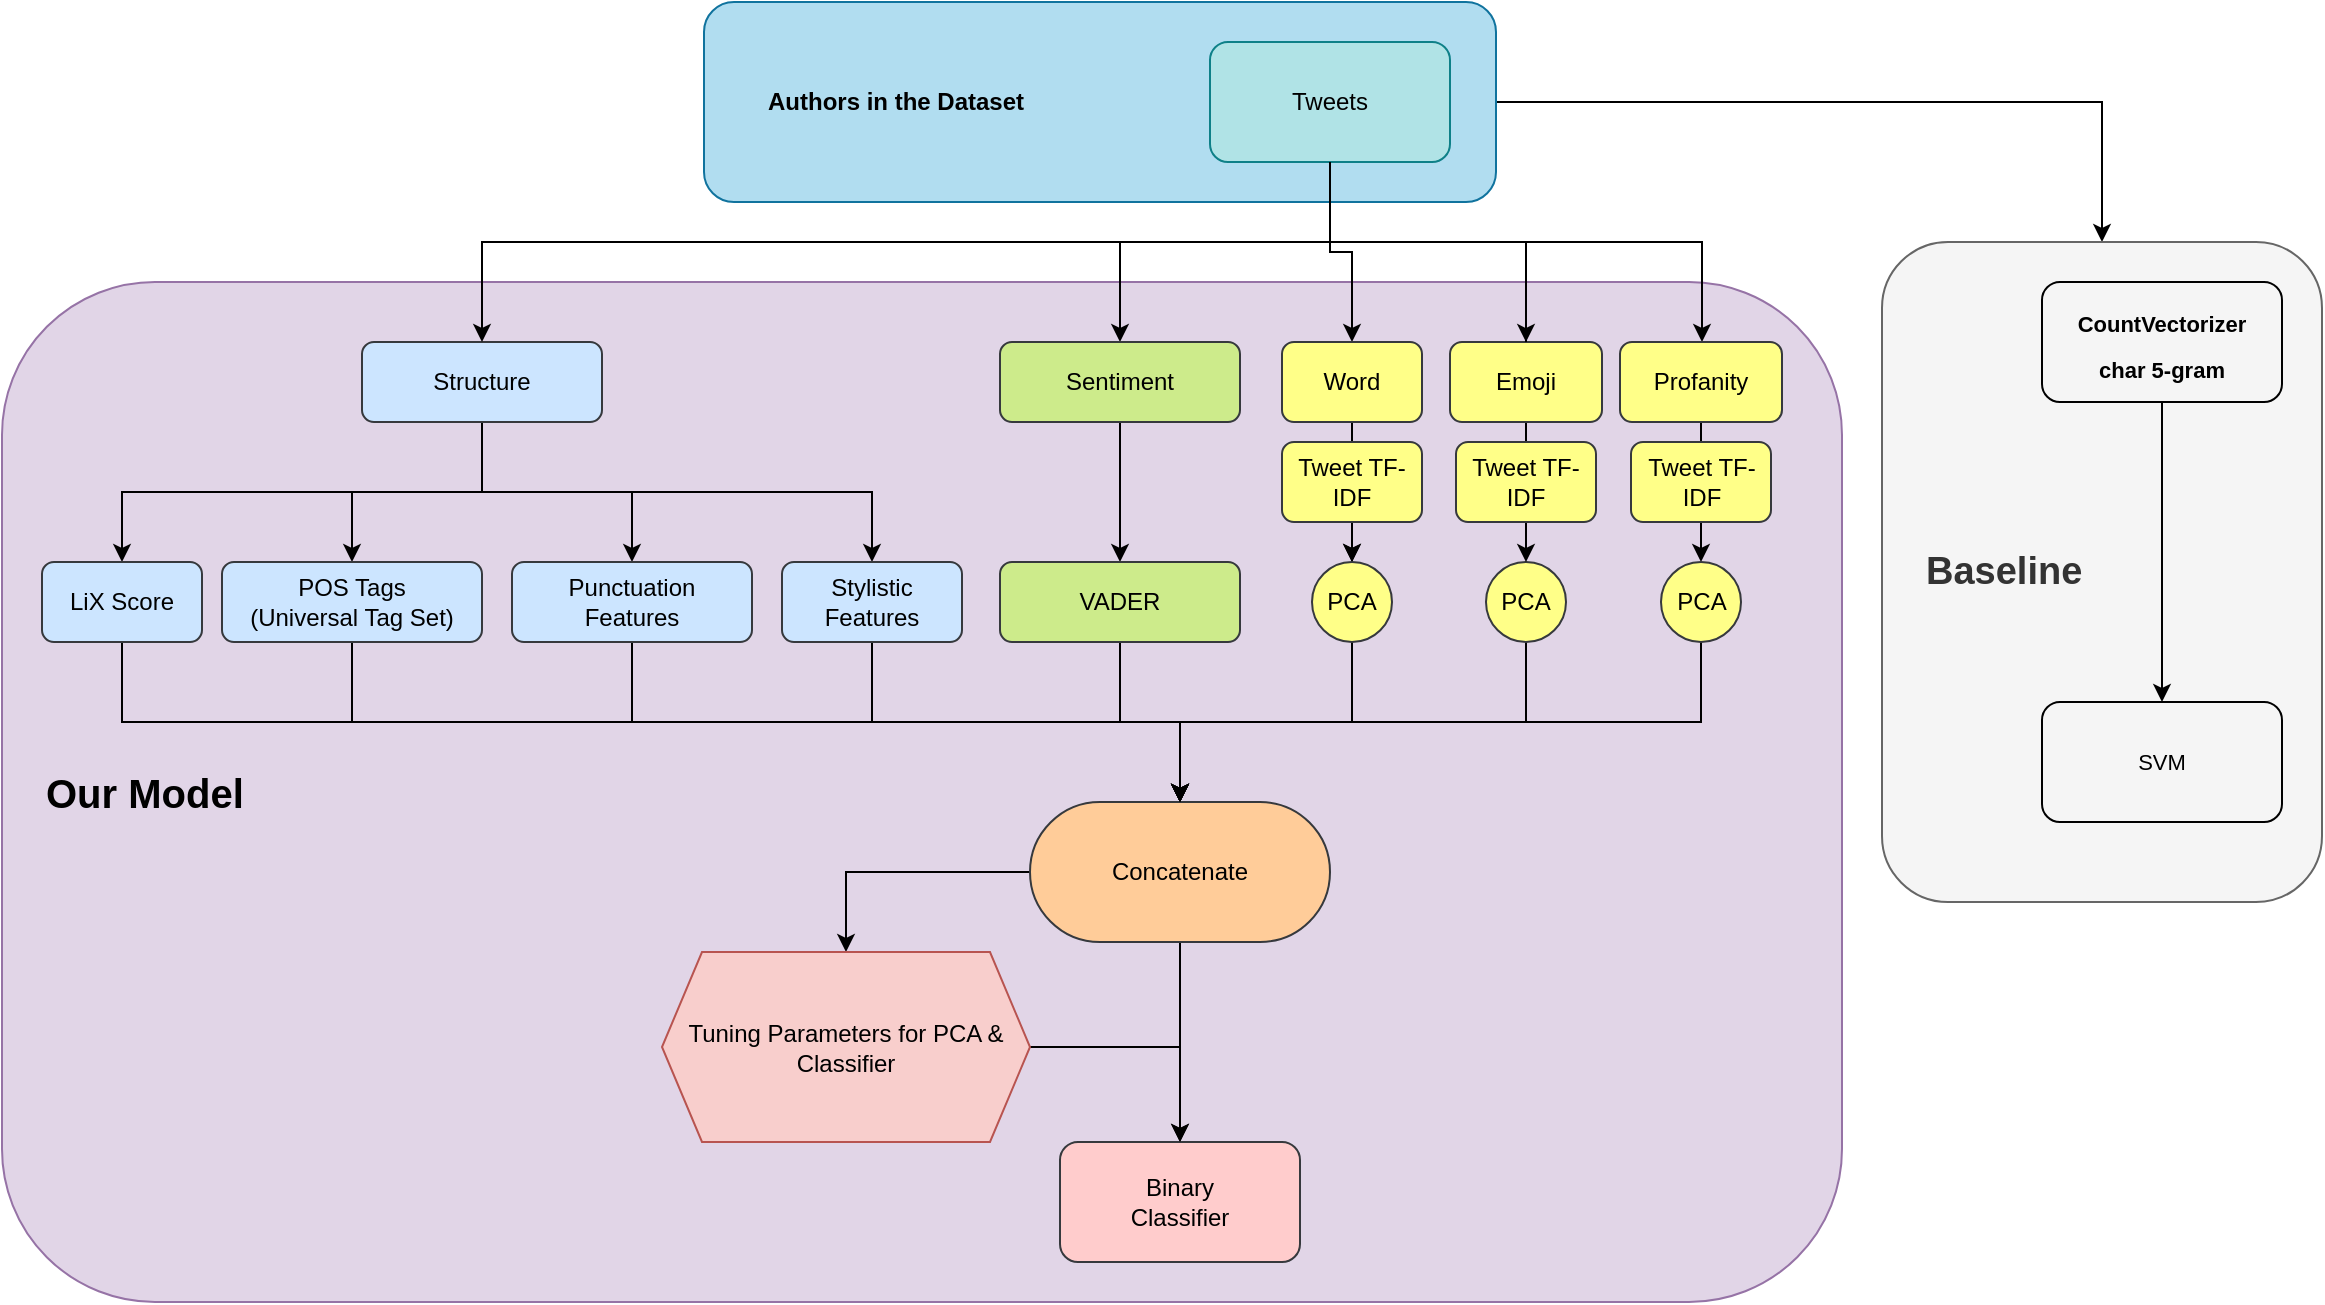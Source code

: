<mxfile version="16.5.3" type="device"><diagram id="g7Uqz9-T8Ye2OcOOcey6" name="Page-1"><mxGraphModel dx="1422" dy="716" grid="1" gridSize="10" guides="1" tooltips="1" connect="1" arrows="1" fold="1" page="1" pageScale="1" pageWidth="827" pageHeight="1169" math="0" shadow="0"><root><mxCell id="0"/><mxCell id="1" parent="0"/><mxCell id="7mYc-SxX50xpbFA0BC6p-22" value="&lt;font style=&quot;font-size: 20px&quot;&gt;&lt;b&gt;Our Model&lt;/b&gt;&lt;/font&gt;" style="rounded=1;whiteSpace=wrap;html=1;strokeWidth=1;fillColor=#e1d5e7;strokeColor=#9673a6;align=left;spacingLeft=20;" vertex="1" parent="1"><mxGeometry x="20" y="170" width="920" height="510" as="geometry"/></mxCell><mxCell id="Sy9f4ZRHciM1xUsiOkKT-16" style="edgeStyle=orthogonalEdgeStyle;rounded=0;orthogonalLoop=1;jettySize=auto;html=1;exitX=0.5;exitY=1;exitDx=0;exitDy=0;" parent="1" source="Sy9f4ZRHciM1xUsiOkKT-1" target="Sy9f4ZRHciM1xUsiOkKT-17" edge="1"><mxGeometry relative="1" as="geometry"><mxPoint x="70" y="310" as="targetPoint"/></mxGeometry></mxCell><mxCell id="Sy9f4ZRHciM1xUsiOkKT-18" style="edgeStyle=orthogonalEdgeStyle;rounded=0;orthogonalLoop=1;jettySize=auto;html=1;exitX=0.5;exitY=1;exitDx=0;exitDy=0;" parent="1" source="Sy9f4ZRHciM1xUsiOkKT-1" target="Sy9f4ZRHciM1xUsiOkKT-19" edge="1"><mxGeometry relative="1" as="geometry"><mxPoint x="140" y="310" as="targetPoint"/></mxGeometry></mxCell><mxCell id="Sy9f4ZRHciM1xUsiOkKT-20" style="edgeStyle=orthogonalEdgeStyle;rounded=0;orthogonalLoop=1;jettySize=auto;html=1;exitX=0.5;exitY=1;exitDx=0;exitDy=0;" parent="1" source="Sy9f4ZRHciM1xUsiOkKT-1" target="Sy9f4ZRHciM1xUsiOkKT-21" edge="1"><mxGeometry relative="1" as="geometry"><mxPoint x="330" y="310" as="targetPoint"/></mxGeometry></mxCell><mxCell id="Sy9f4ZRHciM1xUsiOkKT-56" style="edgeStyle=orthogonalEdgeStyle;rounded=0;orthogonalLoop=1;jettySize=auto;html=1;exitX=0.5;exitY=1;exitDx=0;exitDy=0;" parent="1" source="Sy9f4ZRHciM1xUsiOkKT-1" target="Sy9f4ZRHciM1xUsiOkKT-57" edge="1"><mxGeometry relative="1" as="geometry"><mxPoint x="450" y="310.0" as="targetPoint"/></mxGeometry></mxCell><mxCell id="Sy9f4ZRHciM1xUsiOkKT-1" value="Structure" style="rounded=1;whiteSpace=wrap;html=1;fillColor=#cce5ff;strokeColor=#36393d;" parent="1" vertex="1"><mxGeometry x="200" y="200" width="120" height="40" as="geometry"/></mxCell><mxCell id="Sy9f4ZRHciM1xUsiOkKT-5" style="edgeStyle=orthogonalEdgeStyle;rounded=0;orthogonalLoop=1;jettySize=auto;html=1;exitX=0.5;exitY=1;exitDx=0;exitDy=0;entryX=0.5;entryY=0;entryDx=0;entryDy=0;" parent="1" source="Sy9f4ZRHciM1xUsiOkKT-4" target="Sy9f4ZRHciM1xUsiOkKT-1" edge="1"><mxGeometry relative="1" as="geometry"><Array as="points"><mxPoint x="684" y="150"/><mxPoint x="260" y="150"/></Array></mxGeometry></mxCell><mxCell id="Sy9f4ZRHciM1xUsiOkKT-6" style="edgeStyle=orthogonalEdgeStyle;rounded=0;orthogonalLoop=1;jettySize=auto;html=1;exitX=0.5;exitY=1;exitDx=0;exitDy=0;" parent="1" source="Sy9f4ZRHciM1xUsiOkKT-4" target="Sy9f4ZRHciM1xUsiOkKT-7" edge="1"><mxGeometry relative="1" as="geometry"><mxPoint x="320" y="200" as="targetPoint"/><Array as="points"><mxPoint x="684" y="150"/><mxPoint x="579" y="150"/></Array></mxGeometry></mxCell><mxCell id="Sy9f4ZRHciM1xUsiOkKT-66" style="edgeStyle=orthogonalEdgeStyle;rounded=0;orthogonalLoop=1;jettySize=auto;html=1;exitX=1;exitY=0.5;exitDx=0;exitDy=0;entryX=0.5;entryY=0;entryDx=0;entryDy=0;fontSize=19;" parent="1" source="Sy9f4ZRHciM1xUsiOkKT-4" target="Sy9f4ZRHciM1xUsiOkKT-65" edge="1"><mxGeometry relative="1" as="geometry"/></mxCell><mxCell id="7mYc-SxX50xpbFA0BC6p-4" style="edgeStyle=orthogonalEdgeStyle;rounded=0;orthogonalLoop=1;jettySize=auto;html=1;exitX=0.5;exitY=1;exitDx=0;exitDy=0;" edge="1" parent="1" source="Sy9f4ZRHciM1xUsiOkKT-4" target="Sy9f4ZRHciM1xUsiOkKT-11"><mxGeometry relative="1" as="geometry"/></mxCell><mxCell id="7mYc-SxX50xpbFA0BC6p-5" style="edgeStyle=orthogonalEdgeStyle;rounded=0;orthogonalLoop=1;jettySize=auto;html=1;exitX=0.5;exitY=1;exitDx=0;exitDy=0;" edge="1" parent="1" source="Sy9f4ZRHciM1xUsiOkKT-4" target="Sy9f4ZRHciM1xUsiOkKT-15"><mxGeometry relative="1" as="geometry"><Array as="points"><mxPoint x="684" y="150"/><mxPoint x="870" y="150"/></Array></mxGeometry></mxCell><mxCell id="7mYc-SxX50xpbFA0BC6p-11" style="edgeStyle=orthogonalEdgeStyle;rounded=0;orthogonalLoop=1;jettySize=auto;html=1;exitX=0.5;exitY=1;exitDx=0;exitDy=0;entryX=0.5;entryY=0;entryDx=0;entryDy=0;" edge="1" parent="1" source="Sy9f4ZRHciM1xUsiOkKT-11" target="Sy9f4ZRHciM1xUsiOkKT-46"><mxGeometry relative="1" as="geometry"/></mxCell><mxCell id="Sy9f4ZRHciM1xUsiOkKT-22" style="edgeStyle=orthogonalEdgeStyle;rounded=0;orthogonalLoop=1;jettySize=auto;html=1;" parent="1" source="Sy9f4ZRHciM1xUsiOkKT-7" target="Sy9f4ZRHciM1xUsiOkKT-23" edge="1"><mxGeometry relative="1" as="geometry"><mxPoint x="569" y="300" as="targetPoint"/></mxGeometry></mxCell><mxCell id="Sy9f4ZRHciM1xUsiOkKT-7" value="Sentiment" style="rounded=1;whiteSpace=wrap;html=1;fillColor=#cdeb8b;strokeColor=#36393d;" parent="1" vertex="1"><mxGeometry x="519" y="200" width="120" height="40" as="geometry"/></mxCell><mxCell id="7mYc-SxX50xpbFA0BC6p-12" value="" style="edgeStyle=orthogonalEdgeStyle;rounded=0;orthogonalLoop=1;jettySize=auto;html=1;" edge="1" parent="1" source="Sy9f4ZRHciM1xUsiOkKT-9" target="Sy9f4ZRHciM1xUsiOkKT-46"><mxGeometry relative="1" as="geometry"/></mxCell><mxCell id="Sy9f4ZRHciM1xUsiOkKT-9" value="&lt;div&gt;Tweet TF-IDF&lt;br&gt;&lt;/div&gt;" style="rounded=1;whiteSpace=wrap;html=1;fillColor=#ffff88;strokeColor=#36393d;" parent="1" vertex="1"><mxGeometry x="660" y="250" width="70" height="40" as="geometry"/></mxCell><mxCell id="Sy9f4ZRHciM1xUsiOkKT-11" value="Word" style="rounded=1;whiteSpace=wrap;html=1;fillColor=#ffff88;strokeColor=#36393d;" parent="1" vertex="1"><mxGeometry x="660" y="200" width="70" height="40" as="geometry"/></mxCell><mxCell id="7mYc-SxX50xpbFA0BC6p-8" style="edgeStyle=orthogonalEdgeStyle;rounded=0;orthogonalLoop=1;jettySize=auto;html=1;exitX=0.5;exitY=1;exitDx=0;exitDy=0;entryX=0.5;entryY=0;entryDx=0;entryDy=0;" edge="1" parent="1" source="Sy9f4ZRHciM1xUsiOkKT-15" target="Sy9f4ZRHciM1xUsiOkKT-48"><mxGeometry relative="1" as="geometry"/></mxCell><mxCell id="Sy9f4ZRHciM1xUsiOkKT-15" value="Profanity" style="rounded=1;whiteSpace=wrap;html=1;fillColor=#ffff88;strokeColor=#36393d;" parent="1" vertex="1"><mxGeometry x="829" y="200" width="81" height="40" as="geometry"/></mxCell><mxCell id="Sy9f4ZRHciM1xUsiOkKT-32" style="edgeStyle=orthogonalEdgeStyle;rounded=0;orthogonalLoop=1;jettySize=auto;html=1;exitX=0.5;exitY=1;exitDx=0;exitDy=0;entryX=0.5;entryY=0;entryDx=0;entryDy=0;" parent="1" source="Sy9f4ZRHciM1xUsiOkKT-17" target="Sy9f4ZRHciM1xUsiOkKT-31" edge="1"><mxGeometry relative="1" as="geometry"/></mxCell><mxCell id="Sy9f4ZRHciM1xUsiOkKT-17" value="LiX Score" style="rounded=1;whiteSpace=wrap;html=1;fillColor=#cce5ff;strokeColor=#36393d;" parent="1" vertex="1"><mxGeometry x="40" y="310" width="80" height="40" as="geometry"/></mxCell><mxCell id="Sy9f4ZRHciM1xUsiOkKT-33" style="edgeStyle=orthogonalEdgeStyle;rounded=0;orthogonalLoop=1;jettySize=auto;html=1;exitX=0.5;exitY=1;exitDx=0;exitDy=0;entryX=0.5;entryY=0;entryDx=0;entryDy=0;" parent="1" source="Sy9f4ZRHciM1xUsiOkKT-19" target="Sy9f4ZRHciM1xUsiOkKT-31" edge="1"><mxGeometry relative="1" as="geometry"><mxPoint x="530" y="430" as="targetPoint"/></mxGeometry></mxCell><mxCell id="Sy9f4ZRHciM1xUsiOkKT-19" value="&lt;div&gt;POS Tags&lt;/div&gt;&lt;div&gt;(Universal Tag Set)&lt;br&gt;&lt;/div&gt;" style="rounded=1;whiteSpace=wrap;html=1;fillColor=#cce5ff;strokeColor=#36393d;" parent="1" vertex="1"><mxGeometry x="130" y="310" width="130" height="40" as="geometry"/></mxCell><mxCell id="Sy9f4ZRHciM1xUsiOkKT-34" style="edgeStyle=orthogonalEdgeStyle;rounded=0;orthogonalLoop=1;jettySize=auto;html=1;exitX=0.5;exitY=1;exitDx=0;exitDy=0;entryX=0.5;entryY=0;entryDx=0;entryDy=0;" parent="1" source="Sy9f4ZRHciM1xUsiOkKT-21" target="Sy9f4ZRHciM1xUsiOkKT-31" edge="1"><mxGeometry relative="1" as="geometry"><mxPoint x="530" y="430" as="targetPoint"/></mxGeometry></mxCell><mxCell id="Sy9f4ZRHciM1xUsiOkKT-21" value="&lt;div&gt;Punctuation &lt;br&gt;&lt;/div&gt;&lt;div&gt;Features&lt;/div&gt;" style="rounded=1;whiteSpace=wrap;html=1;fillColor=#cce5ff;strokeColor=#36393d;" parent="1" vertex="1"><mxGeometry x="275" y="310" width="120" height="40" as="geometry"/></mxCell><mxCell id="Sy9f4ZRHciM1xUsiOkKT-35" style="edgeStyle=orthogonalEdgeStyle;rounded=0;orthogonalLoop=1;jettySize=auto;html=1;exitX=0.5;exitY=1;exitDx=0;exitDy=0;" parent="1" source="Sy9f4ZRHciM1xUsiOkKT-23" target="Sy9f4ZRHciM1xUsiOkKT-31" edge="1"><mxGeometry relative="1" as="geometry"/></mxCell><mxCell id="Sy9f4ZRHciM1xUsiOkKT-23" value="VADER" style="rounded=1;whiteSpace=wrap;html=1;fillColor=#cdeb8b;strokeColor=#36393d;" parent="1" vertex="1"><mxGeometry x="519" y="310" width="120" height="40" as="geometry"/></mxCell><mxCell id="Sy9f4ZRHciM1xUsiOkKT-42" style="edgeStyle=orthogonalEdgeStyle;rounded=0;orthogonalLoop=1;jettySize=auto;html=1;exitX=0.5;exitY=1;exitDx=0;exitDy=0;" parent="1" source="Sy9f4ZRHciM1xUsiOkKT-31" target="Sy9f4ZRHciM1xUsiOkKT-43" edge="1"><mxGeometry relative="1" as="geometry"><mxPoint x="608.5" y="550" as="targetPoint"/></mxGeometry></mxCell><mxCell id="Sy9f4ZRHciM1xUsiOkKT-62" style="edgeStyle=orthogonalEdgeStyle;rounded=0;orthogonalLoop=1;jettySize=auto;html=1;exitX=0;exitY=0.5;exitDx=0;exitDy=0;entryX=0.5;entryY=0;entryDx=0;entryDy=0;" parent="1" source="Sy9f4ZRHciM1xUsiOkKT-31" target="Sy9f4ZRHciM1xUsiOkKT-60" edge="1"><mxGeometry relative="1" as="geometry"/></mxCell><mxCell id="Sy9f4ZRHciM1xUsiOkKT-31" value="Concatenate" style="rounded=1;whiteSpace=wrap;html=1;strokeWidth=1;fillColor=#ffcc99;arcSize=50;strokeColor=#36393d;" parent="1" vertex="1"><mxGeometry x="534" y="430" width="150" height="70" as="geometry"/></mxCell><mxCell id="Sy9f4ZRHciM1xUsiOkKT-43" value="&lt;div&gt;Binary &lt;br&gt;&lt;/div&gt;&lt;div&gt;Classifier&lt;/div&gt;" style="rounded=1;whiteSpace=wrap;html=1;strokeWidth=1;fillColor=#ffcccc;strokeColor=#36393d;" parent="1" vertex="1"><mxGeometry x="549" y="600" width="120" height="60" as="geometry"/></mxCell><mxCell id="Sy9f4ZRHciM1xUsiOkKT-54" style="edgeStyle=orthogonalEdgeStyle;rounded=0;orthogonalLoop=1;jettySize=auto;html=1;exitX=0.5;exitY=1;exitDx=0;exitDy=0;entryX=0.5;entryY=0;entryDx=0;entryDy=0;" parent="1" source="Sy9f4ZRHciM1xUsiOkKT-46" target="Sy9f4ZRHciM1xUsiOkKT-31" edge="1"><mxGeometry relative="1" as="geometry"/></mxCell><mxCell id="Sy9f4ZRHciM1xUsiOkKT-46" value="PCA" style="ellipse;whiteSpace=wrap;html=1;aspect=fixed;strokeWidth=1;fillColor=#ffff88;strokeColor=#36393d;" parent="1" vertex="1"><mxGeometry x="675" y="310" width="40" height="40" as="geometry"/></mxCell><mxCell id="7mYc-SxX50xpbFA0BC6p-15" style="edgeStyle=orthogonalEdgeStyle;rounded=0;orthogonalLoop=1;jettySize=auto;html=1;exitX=0.5;exitY=1;exitDx=0;exitDy=0;entryX=0.5;entryY=0;entryDx=0;entryDy=0;" edge="1" parent="1" source="Sy9f4ZRHciM1xUsiOkKT-47" target="Sy9f4ZRHciM1xUsiOkKT-31"><mxGeometry relative="1" as="geometry"/></mxCell><mxCell id="Sy9f4ZRHciM1xUsiOkKT-47" value="PCA" style="ellipse;whiteSpace=wrap;html=1;aspect=fixed;strokeWidth=1;fillColor=#ffff88;strokeColor=#36393d;" parent="1" vertex="1"><mxGeometry x="762" y="310" width="40" height="40" as="geometry"/></mxCell><mxCell id="Sy9f4ZRHciM1xUsiOkKT-52" style="edgeStyle=orthogonalEdgeStyle;rounded=0;orthogonalLoop=1;jettySize=auto;html=1;exitX=0.5;exitY=1;exitDx=0;exitDy=0;" parent="1" source="Sy9f4ZRHciM1xUsiOkKT-48" target="Sy9f4ZRHciM1xUsiOkKT-31" edge="1"><mxGeometry relative="1" as="geometry"/></mxCell><mxCell id="Sy9f4ZRHciM1xUsiOkKT-48" value="PCA" style="ellipse;whiteSpace=wrap;html=1;aspect=fixed;strokeWidth=1;fillColor=#ffff88;strokeColor=#36393d;" parent="1" vertex="1"><mxGeometry x="849.5" y="310" width="40" height="40" as="geometry"/></mxCell><mxCell id="Sy9f4ZRHciM1xUsiOkKT-58" style="edgeStyle=orthogonalEdgeStyle;rounded=0;orthogonalLoop=1;jettySize=auto;html=1;exitX=0.5;exitY=1;exitDx=0;exitDy=0;entryX=0.5;entryY=0;entryDx=0;entryDy=0;" parent="1" source="Sy9f4ZRHciM1xUsiOkKT-57" target="Sy9f4ZRHciM1xUsiOkKT-31" edge="1"><mxGeometry relative="1" as="geometry"/></mxCell><mxCell id="Sy9f4ZRHciM1xUsiOkKT-57" value="&lt;div&gt;Stylistic &lt;br&gt;&lt;/div&gt;&lt;div&gt;Features&lt;/div&gt;" style="rounded=1;whiteSpace=wrap;html=1;strokeWidth=1;fillColor=#cce5ff;strokeColor=#36393d;" parent="1" vertex="1"><mxGeometry x="410" y="310" width="90" height="40" as="geometry"/></mxCell><mxCell id="Sy9f4ZRHciM1xUsiOkKT-61" style="edgeStyle=orthogonalEdgeStyle;rounded=0;orthogonalLoop=1;jettySize=auto;html=1;entryX=0.5;entryY=0;entryDx=0;entryDy=0;" parent="1" source="Sy9f4ZRHciM1xUsiOkKT-60" target="Sy9f4ZRHciM1xUsiOkKT-43" edge="1"><mxGeometry relative="1" as="geometry"/></mxCell><mxCell id="Sy9f4ZRHciM1xUsiOkKT-60" value="Tuning Parameters for PCA &amp;amp; Classifier" style="shape=hexagon;perimeter=hexagonPerimeter2;whiteSpace=wrap;html=1;fixedSize=1;strokeWidth=1;fillColor=#f8cecc;strokeColor=#b85450;" parent="1" vertex="1"><mxGeometry x="350" y="505" width="184" height="95" as="geometry"/></mxCell><mxCell id="7mYc-SxX50xpbFA0BC6p-10" style="edgeStyle=orthogonalEdgeStyle;rounded=0;orthogonalLoop=1;jettySize=auto;html=1;exitX=0.5;exitY=1;exitDx=0;exitDy=0;" edge="1" parent="1" source="Sy9f4ZRHciM1xUsiOkKT-13" target="Sy9f4ZRHciM1xUsiOkKT-47"><mxGeometry relative="1" as="geometry"/></mxCell><mxCell id="Sy9f4ZRHciM1xUsiOkKT-13" value="Emoji" style="rounded=1;whiteSpace=wrap;html=1;fillColor=#ffff88;strokeColor=#36393d;" parent="1" vertex="1"><mxGeometry x="744" y="200" width="76" height="40" as="geometry"/></mxCell><mxCell id="7mYc-SxX50xpbFA0BC6p-2" value="" style="edgeStyle=orthogonalEdgeStyle;rounded=0;orthogonalLoop=1;jettySize=auto;html=1;exitX=0.5;exitY=1;exitDx=0;exitDy=0;endArrow=none;" edge="1" parent="1" source="Sy9f4ZRHciM1xUsiOkKT-4" target="Sy9f4ZRHciM1xUsiOkKT-13"><mxGeometry relative="1" as="geometry"><mxPoint x="789" y="260" as="targetPoint"/><mxPoint x="629" y="130" as="sourcePoint"/><Array as="points"><mxPoint x="684" y="150"/><mxPoint x="782" y="150"/></Array></mxGeometry></mxCell><mxCell id="7mYc-SxX50xpbFA0BC6p-6" value="&lt;div&gt;Tweet TF-IDF&lt;br&gt;&lt;/div&gt;" style="rounded=1;whiteSpace=wrap;html=1;fillColor=#ffff88;strokeColor=#36393d;" vertex="1" parent="1"><mxGeometry x="747" y="250" width="70" height="40" as="geometry"/></mxCell><mxCell id="7mYc-SxX50xpbFA0BC6p-7" value="&lt;div&gt;Tweet TF-IDF&lt;br&gt;&lt;/div&gt;" style="rounded=1;whiteSpace=wrap;html=1;fillColor=#ffff88;strokeColor=#36393d;" vertex="1" parent="1"><mxGeometry x="834.5" y="250" width="70" height="40" as="geometry"/></mxCell><mxCell id="Sy9f4ZRHciM1xUsiOkKT-65" value="&lt;font size=&quot;1&quot;&gt;&lt;b style=&quot;font-size: 19px;&quot;&gt;Baseline&lt;/b&gt;&lt;/font&gt;" style="rounded=1;whiteSpace=wrap;html=1;strokeWidth=1;fillColor=#f5f5f5;fontColor=#333333;strokeColor=#666666;align=left;spacingLeft=20;" parent="1" vertex="1"><mxGeometry x="960" y="150" width="220" height="330" as="geometry"/></mxCell><mxCell id="7mYc-SxX50xpbFA0BC6p-13" value="" style="group" vertex="1" connectable="0" parent="1"><mxGeometry x="1010" y="170" width="120" height="270" as="geometry"/></mxCell><mxCell id="Sy9f4ZRHciM1xUsiOkKT-67" value="&lt;div&gt;&lt;b&gt;&lt;font style=&quot;font-size: 11px&quot;&gt;CountVectorizer &lt;br&gt;&lt;/font&gt;&lt;/b&gt;&lt;/div&gt;&lt;div&gt;&lt;b&gt;&lt;font style=&quot;font-size: 11px&quot;&gt;char 5-gram&lt;/font&gt;&lt;/b&gt;&lt;/div&gt;" style="rounded=1;whiteSpace=wrap;html=1;fontSize=19;strokeWidth=1;fillColor=none;gradientColor=#ffffff;" parent="7mYc-SxX50xpbFA0BC6p-13" vertex="1"><mxGeometry x="30" width="120" height="60" as="geometry"/></mxCell><mxCell id="Sy9f4ZRHciM1xUsiOkKT-70" value="SVM" style="rounded=1;whiteSpace=wrap;html=1;fontSize=11;strokeWidth=1;fillColor=none;gradientColor=#ffffff;" parent="7mYc-SxX50xpbFA0BC6p-13" vertex="1"><mxGeometry x="30" y="210" width="120" height="60" as="geometry"/></mxCell><mxCell id="Sy9f4ZRHciM1xUsiOkKT-71" style="edgeStyle=orthogonalEdgeStyle;rounded=0;orthogonalLoop=1;jettySize=auto;html=1;fontSize=11;" parent="7mYc-SxX50xpbFA0BC6p-13" source="Sy9f4ZRHciM1xUsiOkKT-67" target="Sy9f4ZRHciM1xUsiOkKT-70" edge="1"><mxGeometry relative="1" as="geometry"/></mxCell><mxCell id="7mYc-SxX50xpbFA0BC6p-24" value="" style="group" vertex="1" connectable="0" parent="1"><mxGeometry x="371" y="30" width="396" height="100" as="geometry"/></mxCell><mxCell id="Sy9f4ZRHciM1xUsiOkKT-2" value="Authors in the Dataset" style="rounded=1;whiteSpace=wrap;html=1;fillColor=#b1ddf0;strokeColor=#10739e;align=left;fontStyle=1;spacingLeft=30;" parent="7mYc-SxX50xpbFA0BC6p-24" vertex="1"><mxGeometry width="396" height="100" as="geometry"/></mxCell><mxCell id="Sy9f4ZRHciM1xUsiOkKT-4" value="Tweets" style="rounded=1;whiteSpace=wrap;html=1;fillColor=#b0e3e6;strokeColor=#0e8088;" parent="7mYc-SxX50xpbFA0BC6p-24" vertex="1"><mxGeometry x="253" y="20" width="120" height="60" as="geometry"/></mxCell><mxCell id="7mYc-SxX50xpbFA0BC6p-25" style="edgeStyle=orthogonalEdgeStyle;rounded=0;orthogonalLoop=1;jettySize=auto;html=1;exitX=0.5;exitY=1;exitDx=0;exitDy=0;fontSize=20;" edge="1" parent="1" source="Sy9f4ZRHciM1xUsiOkKT-4" target="Sy9f4ZRHciM1xUsiOkKT-13"><mxGeometry relative="1" as="geometry"><Array as="points"><mxPoint x="684" y="150"/><mxPoint x="782" y="150"/></Array></mxGeometry></mxCell></root></mxGraphModel></diagram></mxfile>